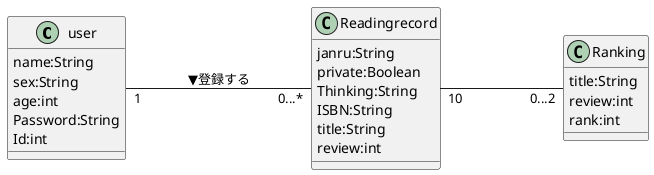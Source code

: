 @startuml class_diagram

class user{
    name:String
    sex:String
    age:int
    Password:String
    Id:int
}


class Readingrecord{
    janru:String
    private:Boolean
    Thinking:String
    ISBN:String
    title:String
    review:int
}


class Ranking{
    title:String
    review:int
    rank:int
}

' 関係を定義 
left to right direction
user "1" --- "0...*" Readingrecord:"▼登録する"
Readingrecord "10" --- "0...2" Ranking

' umlの終了を宣言
@enduml